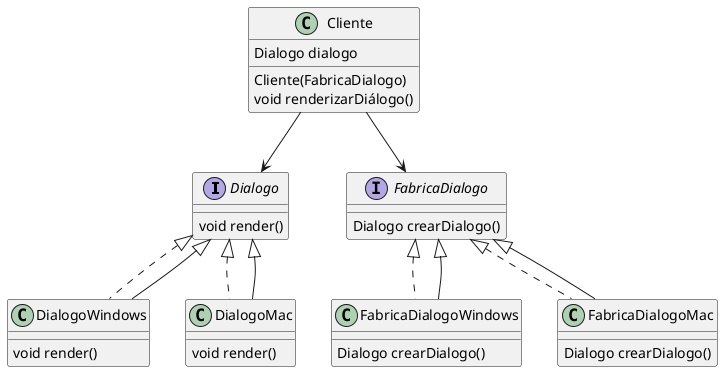 @startuml
interface Dialogo {
    void render()
}

class DialogoWindows implements Dialogo {
    void render()
}

class DialogoMac implements Dialogo {
    void render()
}

interface FabricaDialogo {
    Dialogo crearDialogo()
}

class FabricaDialogoWindows implements FabricaDialogo {
    Dialogo crearDialogo()
}

class FabricaDialogoMac implements FabricaDialogo {
    Dialogo crearDialogo()
}

class Cliente {
    Dialogo dialogo
    Cliente(FabricaDialogo)
    void renderizarDiálogo()
}

FabricaDialogo <|-- FabricaDialogoWindows
FabricaDialogo <|-- FabricaDialogoMac
Dialogo <|-- DialogoWindows
Dialogo <|-- DialogoMac
Cliente --> FabricaDialogo
Cliente --> Dialogo
@enduml

http://www.plantuml.com/plantuml/svg/fL1BYiCm3Dtx55uc2zzW608pp6xMNQksMWJ-5DjfeP_3z2ozM1DQarfa4-ADaVJUqtlgKeQOUsS5-Onn1nhbBu4D-o0lGWxl6CZ8YDvWR5fn4q9RIAc0DkHDE2L9xc3HeSzf4VqVz0BgPF4Fjf4qrFXIwOWGtyN7JaQQSRvUjGHQfVXZQI0ZGvlNF_OAegdbMturEe_wZ_kqWFdvkYerVvPv98yggZ5JuBF2AV6K-cQArQZqkY5Ax-mJ